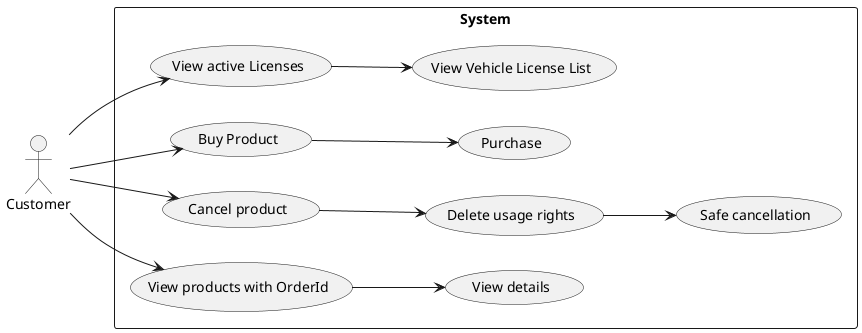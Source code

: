 @startuml
left to right direction

actor "Customer" as at
rectangle System{



(Buy Product)  -->(Purchase)


'auskommentiert, weil aktuell nicht benötigt
'(View Compatible Products)---> (View runtime 3/6/9/12): << include>>


(View active Licenses)-->(View Vehicle License List)
(Cancel product)-->(Delete usage rights)
(Delete usage rights)-->(Safe cancellation)
(View products with OrderId)-->(View details)
}

'at --> (View Compatible Products)
at --> (Buy Product)
at -> (View active Licenses)
at -->(Cancel product)
at -->(View products with OrderId)
@enduml